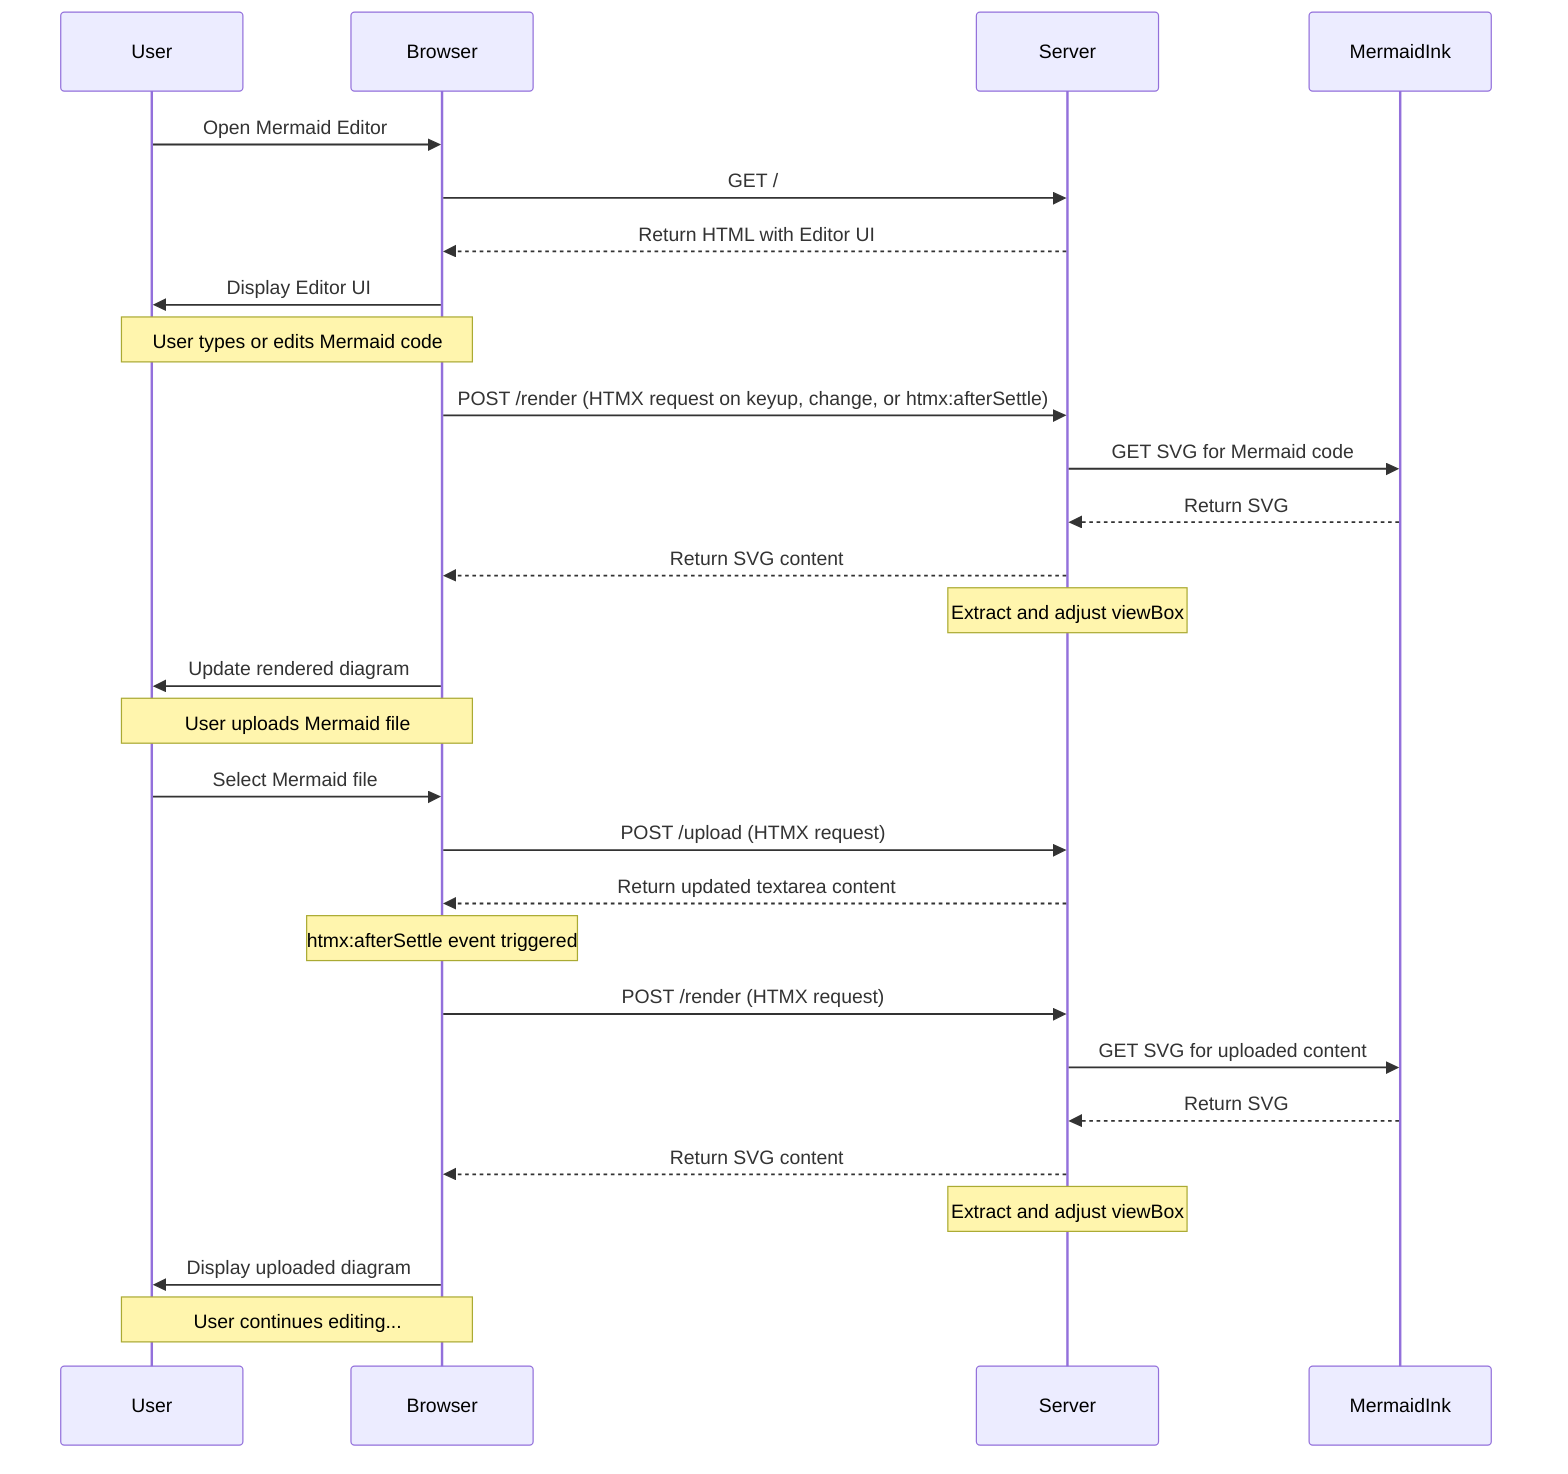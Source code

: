 sequenceDiagram
    participant User
    participant Browser
    participant Server
    participant MermaidInk

    User->>Browser: Open Mermaid Editor
    Browser->>Server: GET /
    Server-->>Browser: Return HTML with Editor UI
    Browser->>User: Display Editor UI

    Note over User,Browser: User types or edits Mermaid code

    Browser->>Server: POST /render (HTMX request on keyup, change, or htmx:afterSettle)
    Server->>MermaidInk: GET SVG for Mermaid code
    MermaidInk-->>Server: Return SVG
    Server-->>Browser: Return SVG content
    Note over Server: Extract and adjust viewBox
    Browser->>User: Update rendered diagram

    Note over User,Browser: User uploads Mermaid file

    User->>Browser: Select Mermaid file
    Browser->>Server: POST /upload (HTMX request)
    Server-->>Browser: Return updated textarea content
    Note over Browser: htmx:afterSettle event triggered
    Browser->>Server: POST /render (HTMX request)
    Server->>MermaidInk: GET SVG for uploaded content
    MermaidInk-->>Server: Return SVG
    Server-->>Browser: Return SVG content
    Note over Server: Extract and adjust viewBox
    Browser->>User: Display uploaded diagram

    Note over User,Browser: User continues editing...